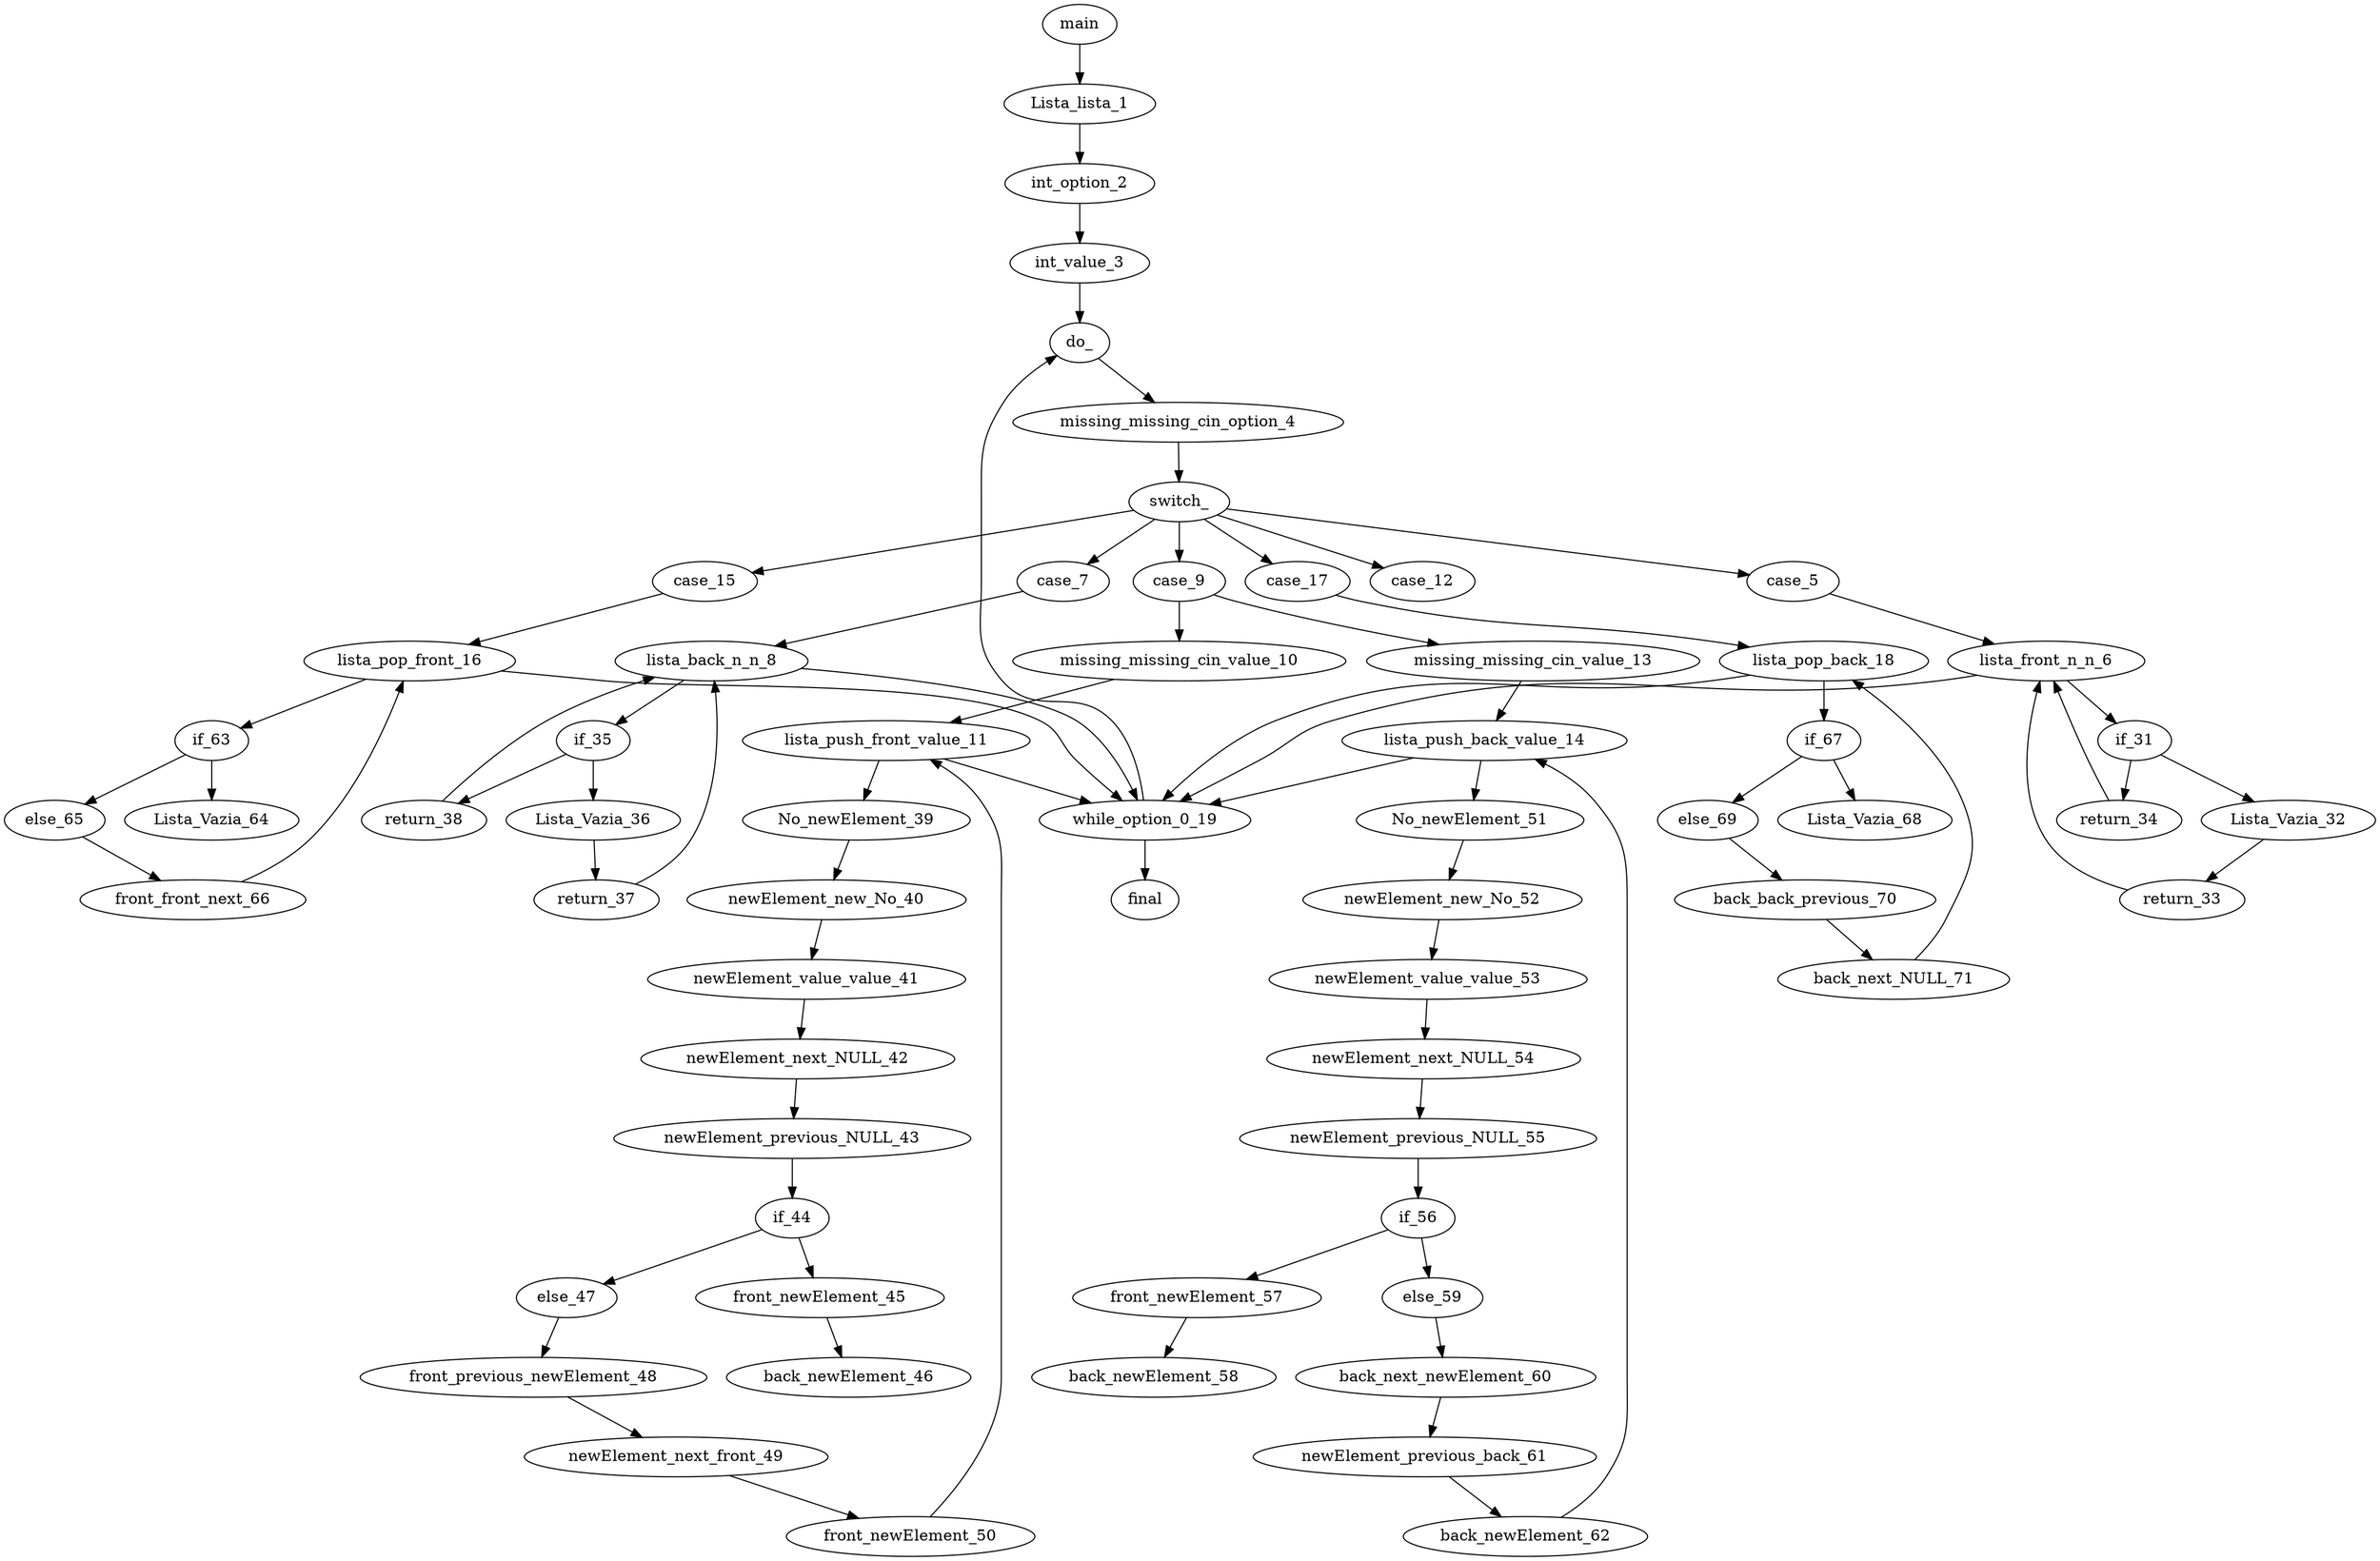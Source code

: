 strict digraph G {
main;
Lista_lista_1;
int_option_2;
int_value_3;
do_;
missing_missing_cin_option_4;
switch_;
case_5;
lista_front_n_n_6;
case_7;
lista_back_n_n_8;
case_9;
missing_missing_cin_value_10;
lista_push_front_value_11;
case_12;
missing_missing_cin_value_13;
lista_push_back_value_14;
case_15;
lista_pop_front_16;
case_17;
lista_pop_back_18;
while_option_0_19;
final;
if_31;
Lista_Vazia_32;
return_33;
return_34;
if_35;
Lista_Vazia_36;
return_37;
return_38;
No_newElement_39;
newElement_new_No_40;
newElement_value_value_41;
newElement_next_NULL_42;
newElement_previous_NULL_43;
if_44;
front_newElement_45;
back_newElement_46;
else_47;
front_previous_newElement_48;
newElement_next_front_49;
front_newElement_50;
No_newElement_51;
newElement_new_No_52;
newElement_value_value_53;
newElement_next_NULL_54;
newElement_previous_NULL_55;
if_56;
front_newElement_57;
back_newElement_58;
else_59;
back_next_newElement_60;
newElement_previous_back_61;
back_newElement_62;
if_63;
Lista_Vazia_64;
else_65;
front_front_next_66;
if_67;
Lista_Vazia_68;
else_69;
back_back_previous_70;
back_next_NULL_71;
main->Lista_lista_1;
Lista_lista_1->int_option_2;
int_option_2->int_value_3;
int_value_3->do_;
do_->missing_missing_cin_option_4;
missing_missing_cin_option_4->switch_;
switch_->case_5;
case_5->lista_front_n_n_6;
lista_front_n_n_6->if_31;
if_31->Lista_Vazia_32;
Lista_Vazia_32->return_33;
if_31->return_34;
return_33->lista_front_n_n_6;
return_34->lista_front_n_n_6;
lista_front_n_n_6->while_option_0_19;
switch_->case_7;
case_7->lista_back_n_n_8;
lista_back_n_n_8->if_35;
if_35->Lista_Vazia_36;
Lista_Vazia_36->return_37;
if_35->return_38;
return_37->lista_back_n_n_8;
return_38->lista_back_n_n_8;
lista_back_n_n_8->while_option_0_19;
switch_->case_9;
case_9->missing_missing_cin_value_10;
missing_missing_cin_value_10->lista_push_front_value_11;
lista_push_front_value_11->No_newElement_39;
No_newElement_39->newElement_new_No_40;
newElement_new_No_40->newElement_value_value_41;
newElement_value_value_41->newElement_next_NULL_42;
newElement_next_NULL_42->newElement_previous_NULL_43;
newElement_previous_NULL_43->if_44;
if_44->front_newElement_45;
front_newElement_45->back_newElement_46;
if_44->else_47;
else_47->front_previous_newElement_48;
front_previous_newElement_48->newElement_next_front_49;
newElement_next_front_49->front_newElement_50;
front_newElement_50->lista_push_front_value_11;
lista_push_front_value_11->while_option_0_19;
switch_->case_12;
case_9->missing_missing_cin_value_13;
missing_missing_cin_value_13->lista_push_back_value_14;
lista_push_back_value_14->No_newElement_51;
No_newElement_51->newElement_new_No_52;
newElement_new_No_52->newElement_value_value_53;
newElement_value_value_53->newElement_next_NULL_54;
newElement_next_NULL_54->newElement_previous_NULL_55;
newElement_previous_NULL_55->if_56;
if_56->front_newElement_57;
front_newElement_57->back_newElement_58;
if_56->else_59;
else_59->back_next_newElement_60;
back_next_newElement_60->newElement_previous_back_61;
newElement_previous_back_61->back_newElement_62;
back_newElement_62->lista_push_back_value_14;
lista_push_back_value_14->while_option_0_19;
switch_->case_15;
case_15->lista_pop_front_16;
lista_pop_front_16->if_63;
if_63->Lista_Vazia_64;
if_63->else_65;
else_65->front_front_next_66;
front_front_next_66->lista_pop_front_16;
lista_pop_front_16->while_option_0_19;
switch_->case_17;
case_17->lista_pop_back_18;
lista_pop_back_18->if_67;
if_67->Lista_Vazia_68;
if_67->else_69;
else_69->back_back_previous_70;
back_back_previous_70->back_next_NULL_71;
back_next_NULL_71->lista_pop_back_18;
lista_pop_back_18->while_option_0_19;
while_option_0_19->do_;
while_option_0_19->final;
}